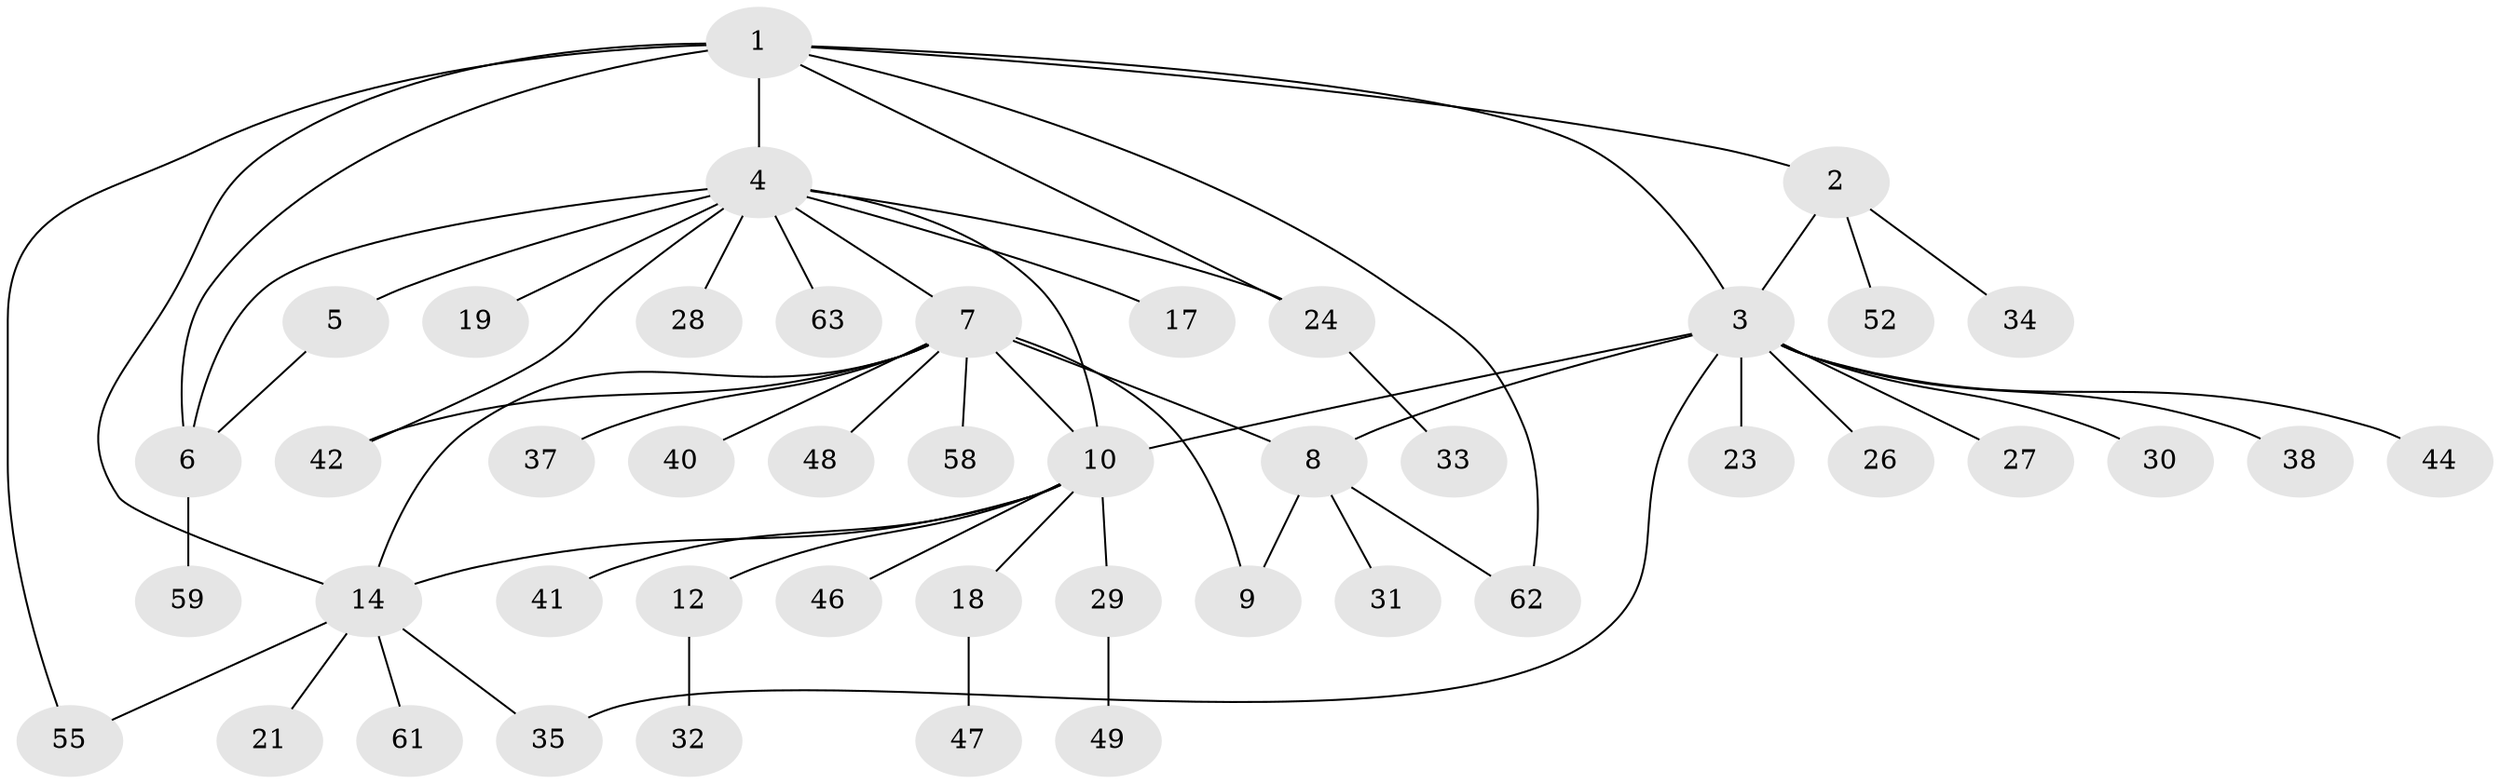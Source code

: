 // original degree distribution, {6: 0.031746031746031744, 5: 0.06349206349206349, 12: 0.031746031746031744, 2: 0.20634920634920634, 11: 0.015873015873015872, 4: 0.047619047619047616, 8: 0.015873015873015872, 1: 0.5396825396825397, 3: 0.047619047619047616}
// Generated by graph-tools (version 1.1) at 2025/11/02/27/25 16:11:37]
// undirected, 45 vertices, 58 edges
graph export_dot {
graph [start="1"]
  node [color=gray90,style=filled];
  1 [super="+13"];
  2 [super="+20"];
  3 [super="+16"];
  4 [super="+43"];
  5;
  6 [super="+39"];
  7 [super="+51"];
  8 [super="+60"];
  9;
  10 [super="+11"];
  12 [super="+56"];
  14 [super="+15"];
  17;
  18 [super="+22"];
  19;
  21 [super="+53"];
  23;
  24 [super="+25"];
  26;
  27;
  28 [super="+50"];
  29;
  30 [super="+36"];
  31 [super="+45"];
  32;
  33;
  34;
  35 [super="+54"];
  37;
  38;
  40;
  41;
  42;
  44;
  46;
  47;
  48;
  49 [super="+57"];
  52;
  55;
  58;
  59;
  61;
  62;
  63;
  1 -- 2;
  1 -- 3;
  1 -- 6;
  1 -- 55;
  1 -- 62;
  1 -- 24;
  1 -- 4;
  1 -- 14 [weight=2];
  2 -- 3;
  2 -- 34;
  2 -- 52;
  3 -- 8;
  3 -- 23;
  3 -- 26;
  3 -- 27;
  3 -- 30;
  3 -- 35;
  3 -- 38;
  3 -- 44;
  3 -- 10;
  4 -- 5;
  4 -- 6;
  4 -- 7;
  4 -- 17;
  4 -- 19;
  4 -- 24;
  4 -- 28;
  4 -- 42;
  4 -- 63;
  4 -- 10;
  5 -- 6;
  6 -- 59;
  7 -- 8;
  7 -- 9;
  7 -- 37;
  7 -- 40;
  7 -- 42;
  7 -- 48;
  7 -- 58;
  7 -- 10;
  7 -- 14;
  8 -- 9;
  8 -- 31;
  8 -- 62;
  10 -- 12 [weight=2];
  10 -- 29;
  10 -- 46;
  10 -- 41;
  10 -- 18;
  10 -- 14;
  12 -- 32;
  14 -- 35;
  14 -- 61;
  14 -- 21;
  14 -- 55;
  18 -- 47;
  24 -- 33;
  29 -- 49;
}
